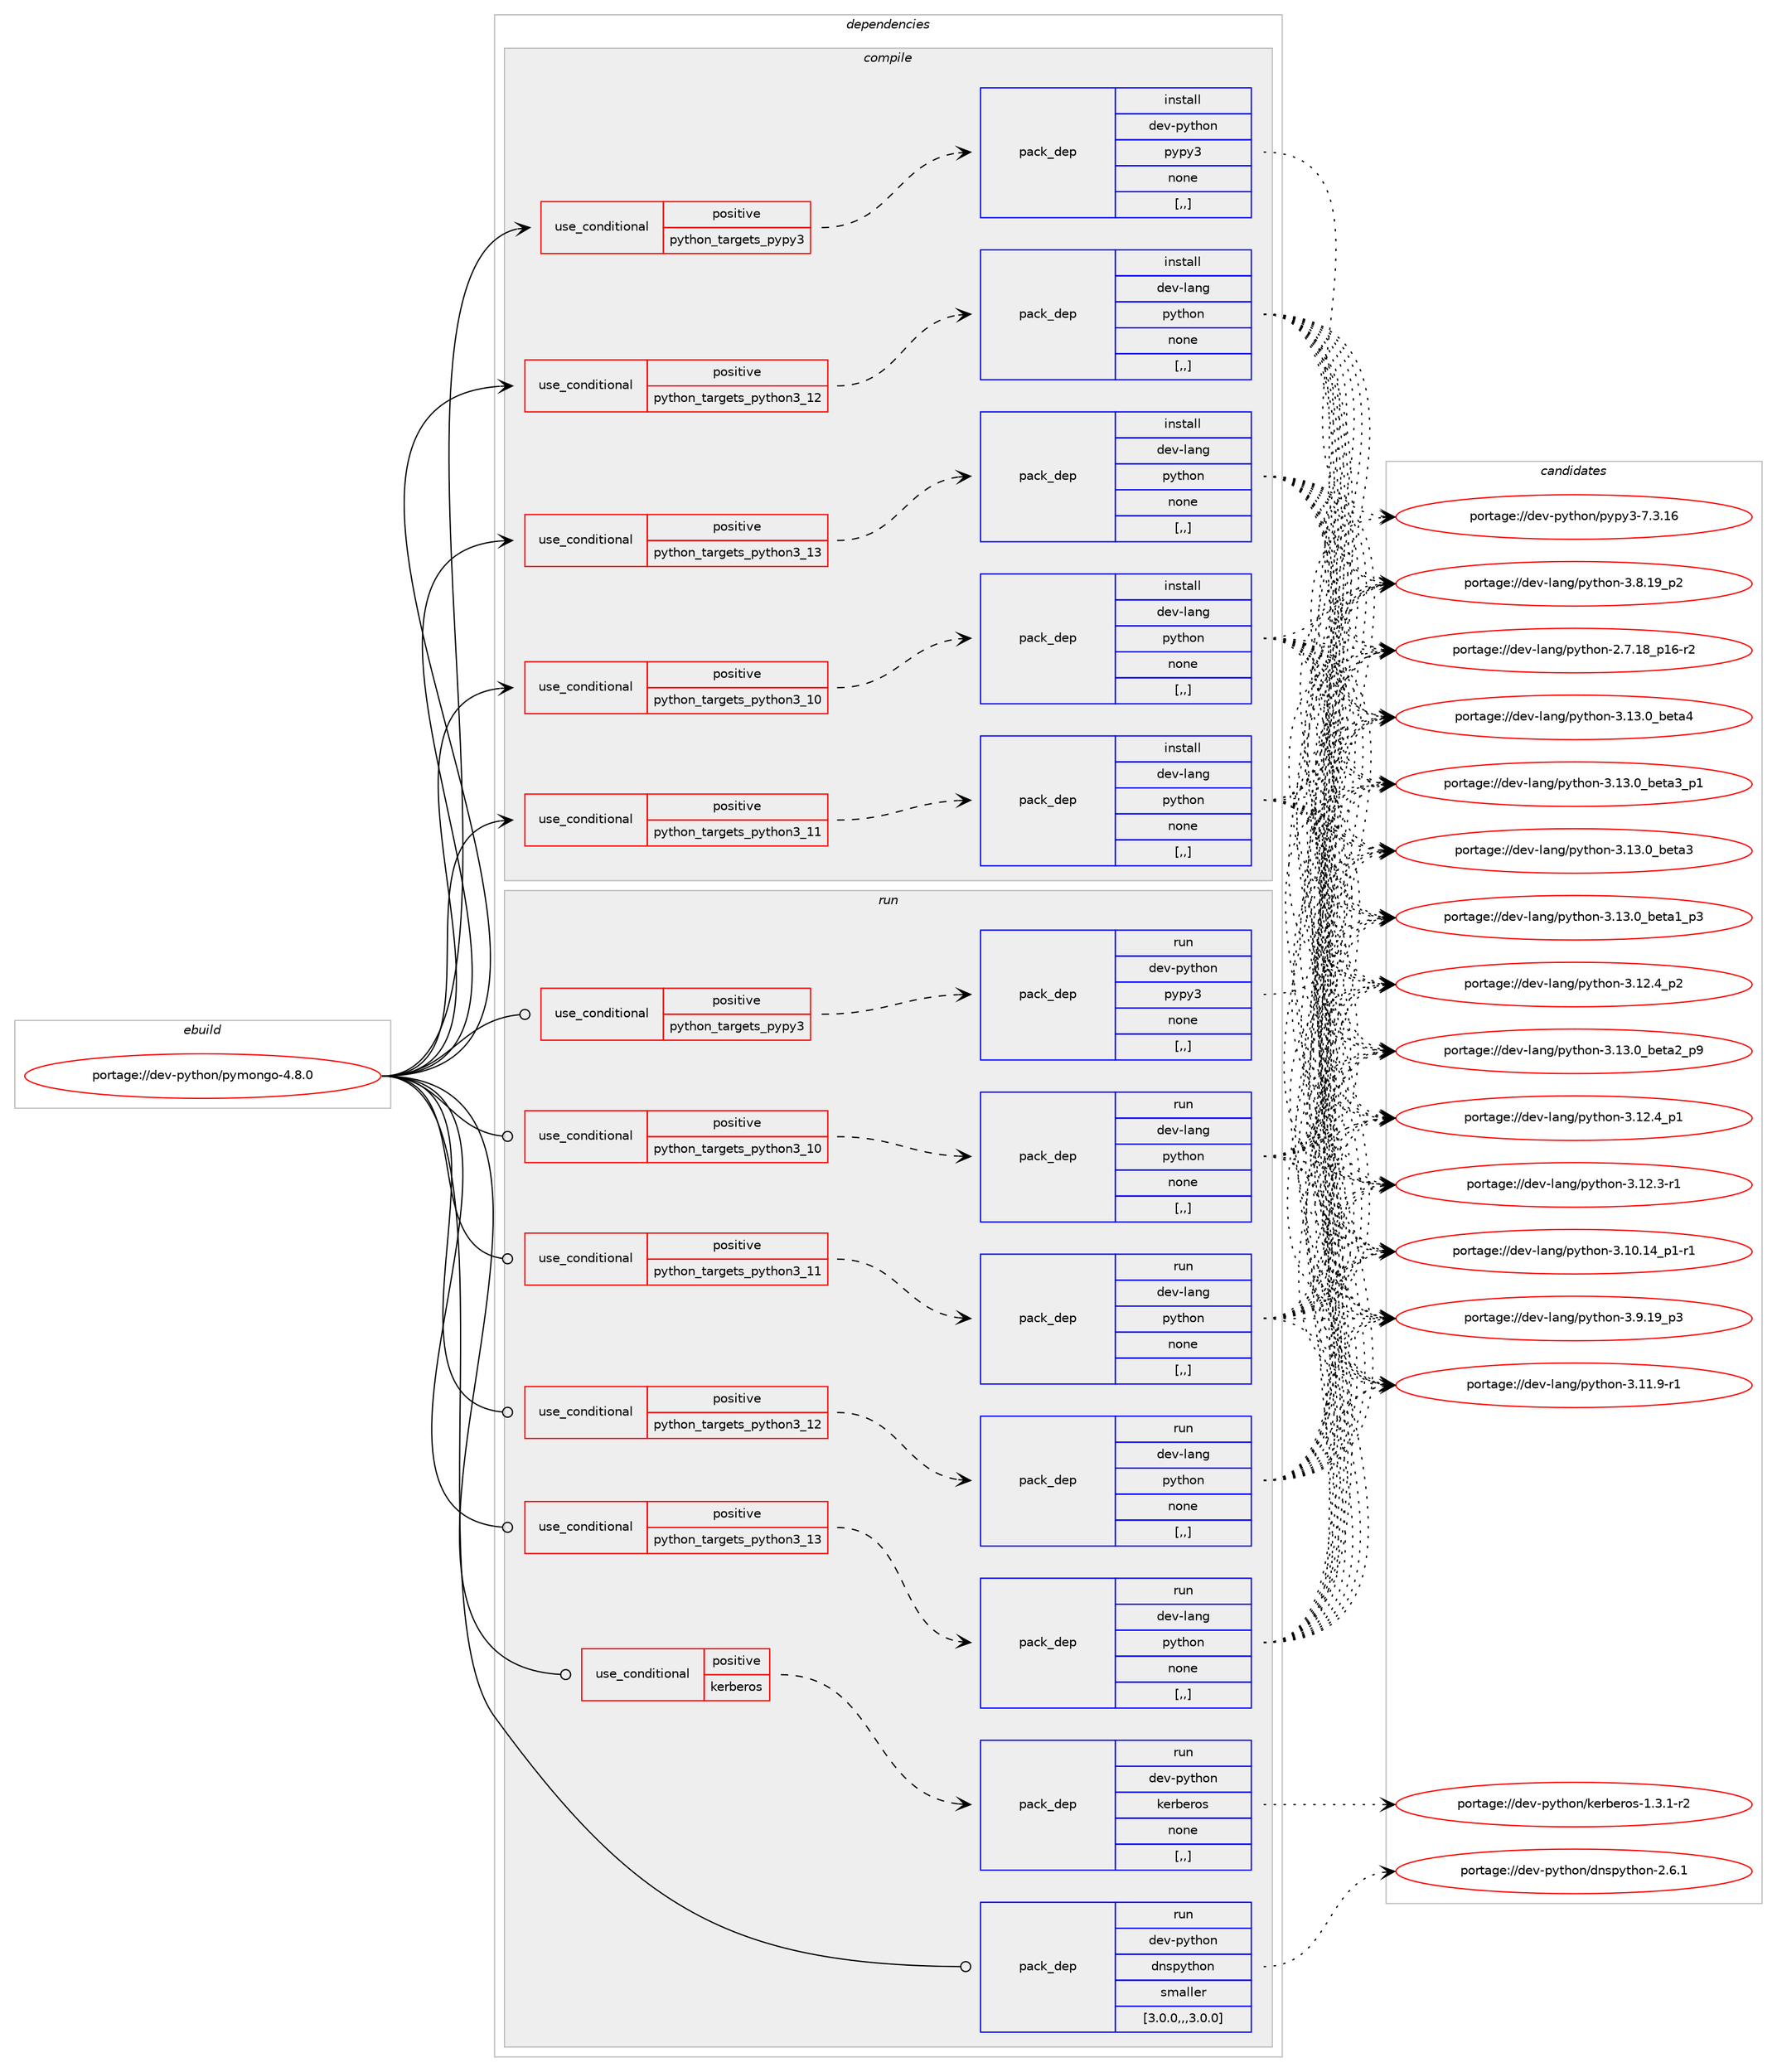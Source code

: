 digraph prolog {

# *************
# Graph options
# *************

newrank=true;
concentrate=true;
compound=true;
graph [rankdir=LR,fontname=Helvetica,fontsize=10,ranksep=1.5];#, ranksep=2.5, nodesep=0.2];
edge  [arrowhead=vee];
node  [fontname=Helvetica,fontsize=10];

# **********
# The ebuild
# **********

subgraph cluster_leftcol {
color=gray;
label=<<i>ebuild</i>>;
id [label="portage://dev-python/pymongo-4.8.0", color=red, width=4, href="../dev-python/pymongo-4.8.0.svg"];
}

# ****************
# The dependencies
# ****************

subgraph cluster_midcol {
color=gray;
label=<<i>dependencies</i>>;
subgraph cluster_compile {
fillcolor="#eeeeee";
style=filled;
label=<<i>compile</i>>;
subgraph cond37256 {
dependency157553 [label=<<TABLE BORDER="0" CELLBORDER="1" CELLSPACING="0" CELLPADDING="4"><TR><TD ROWSPAN="3" CELLPADDING="10">use_conditional</TD></TR><TR><TD>positive</TD></TR><TR><TD>python_targets_pypy3</TD></TR></TABLE>>, shape=none, color=red];
subgraph pack119039 {
dependency157554 [label=<<TABLE BORDER="0" CELLBORDER="1" CELLSPACING="0" CELLPADDING="4" WIDTH="220"><TR><TD ROWSPAN="6" CELLPADDING="30">pack_dep</TD></TR><TR><TD WIDTH="110">install</TD></TR><TR><TD>dev-python</TD></TR><TR><TD>pypy3</TD></TR><TR><TD>none</TD></TR><TR><TD>[,,]</TD></TR></TABLE>>, shape=none, color=blue];
}
dependency157553:e -> dependency157554:w [weight=20,style="dashed",arrowhead="vee"];
}
id:e -> dependency157553:w [weight=20,style="solid",arrowhead="vee"];
subgraph cond37257 {
dependency157555 [label=<<TABLE BORDER="0" CELLBORDER="1" CELLSPACING="0" CELLPADDING="4"><TR><TD ROWSPAN="3" CELLPADDING="10">use_conditional</TD></TR><TR><TD>positive</TD></TR><TR><TD>python_targets_python3_10</TD></TR></TABLE>>, shape=none, color=red];
subgraph pack119040 {
dependency157556 [label=<<TABLE BORDER="0" CELLBORDER="1" CELLSPACING="0" CELLPADDING="4" WIDTH="220"><TR><TD ROWSPAN="6" CELLPADDING="30">pack_dep</TD></TR><TR><TD WIDTH="110">install</TD></TR><TR><TD>dev-lang</TD></TR><TR><TD>python</TD></TR><TR><TD>none</TD></TR><TR><TD>[,,]</TD></TR></TABLE>>, shape=none, color=blue];
}
dependency157555:e -> dependency157556:w [weight=20,style="dashed",arrowhead="vee"];
}
id:e -> dependency157555:w [weight=20,style="solid",arrowhead="vee"];
subgraph cond37258 {
dependency157557 [label=<<TABLE BORDER="0" CELLBORDER="1" CELLSPACING="0" CELLPADDING="4"><TR><TD ROWSPAN="3" CELLPADDING="10">use_conditional</TD></TR><TR><TD>positive</TD></TR><TR><TD>python_targets_python3_11</TD></TR></TABLE>>, shape=none, color=red];
subgraph pack119041 {
dependency157558 [label=<<TABLE BORDER="0" CELLBORDER="1" CELLSPACING="0" CELLPADDING="4" WIDTH="220"><TR><TD ROWSPAN="6" CELLPADDING="30">pack_dep</TD></TR><TR><TD WIDTH="110">install</TD></TR><TR><TD>dev-lang</TD></TR><TR><TD>python</TD></TR><TR><TD>none</TD></TR><TR><TD>[,,]</TD></TR></TABLE>>, shape=none, color=blue];
}
dependency157557:e -> dependency157558:w [weight=20,style="dashed",arrowhead="vee"];
}
id:e -> dependency157557:w [weight=20,style="solid",arrowhead="vee"];
subgraph cond37259 {
dependency157559 [label=<<TABLE BORDER="0" CELLBORDER="1" CELLSPACING="0" CELLPADDING="4"><TR><TD ROWSPAN="3" CELLPADDING="10">use_conditional</TD></TR><TR><TD>positive</TD></TR><TR><TD>python_targets_python3_12</TD></TR></TABLE>>, shape=none, color=red];
subgraph pack119042 {
dependency157560 [label=<<TABLE BORDER="0" CELLBORDER="1" CELLSPACING="0" CELLPADDING="4" WIDTH="220"><TR><TD ROWSPAN="6" CELLPADDING="30">pack_dep</TD></TR><TR><TD WIDTH="110">install</TD></TR><TR><TD>dev-lang</TD></TR><TR><TD>python</TD></TR><TR><TD>none</TD></TR><TR><TD>[,,]</TD></TR></TABLE>>, shape=none, color=blue];
}
dependency157559:e -> dependency157560:w [weight=20,style="dashed",arrowhead="vee"];
}
id:e -> dependency157559:w [weight=20,style="solid",arrowhead="vee"];
subgraph cond37260 {
dependency157561 [label=<<TABLE BORDER="0" CELLBORDER="1" CELLSPACING="0" CELLPADDING="4"><TR><TD ROWSPAN="3" CELLPADDING="10">use_conditional</TD></TR><TR><TD>positive</TD></TR><TR><TD>python_targets_python3_13</TD></TR></TABLE>>, shape=none, color=red];
subgraph pack119043 {
dependency157562 [label=<<TABLE BORDER="0" CELLBORDER="1" CELLSPACING="0" CELLPADDING="4" WIDTH="220"><TR><TD ROWSPAN="6" CELLPADDING="30">pack_dep</TD></TR><TR><TD WIDTH="110">install</TD></TR><TR><TD>dev-lang</TD></TR><TR><TD>python</TD></TR><TR><TD>none</TD></TR><TR><TD>[,,]</TD></TR></TABLE>>, shape=none, color=blue];
}
dependency157561:e -> dependency157562:w [weight=20,style="dashed",arrowhead="vee"];
}
id:e -> dependency157561:w [weight=20,style="solid",arrowhead="vee"];
}
subgraph cluster_compileandrun {
fillcolor="#eeeeee";
style=filled;
label=<<i>compile and run</i>>;
}
subgraph cluster_run {
fillcolor="#eeeeee";
style=filled;
label=<<i>run</i>>;
subgraph cond37261 {
dependency157563 [label=<<TABLE BORDER="0" CELLBORDER="1" CELLSPACING="0" CELLPADDING="4"><TR><TD ROWSPAN="3" CELLPADDING="10">use_conditional</TD></TR><TR><TD>positive</TD></TR><TR><TD>kerberos</TD></TR></TABLE>>, shape=none, color=red];
subgraph pack119044 {
dependency157564 [label=<<TABLE BORDER="0" CELLBORDER="1" CELLSPACING="0" CELLPADDING="4" WIDTH="220"><TR><TD ROWSPAN="6" CELLPADDING="30">pack_dep</TD></TR><TR><TD WIDTH="110">run</TD></TR><TR><TD>dev-python</TD></TR><TR><TD>kerberos</TD></TR><TR><TD>none</TD></TR><TR><TD>[,,]</TD></TR></TABLE>>, shape=none, color=blue];
}
dependency157563:e -> dependency157564:w [weight=20,style="dashed",arrowhead="vee"];
}
id:e -> dependency157563:w [weight=20,style="solid",arrowhead="odot"];
subgraph cond37262 {
dependency157565 [label=<<TABLE BORDER="0" CELLBORDER="1" CELLSPACING="0" CELLPADDING="4"><TR><TD ROWSPAN="3" CELLPADDING="10">use_conditional</TD></TR><TR><TD>positive</TD></TR><TR><TD>python_targets_pypy3</TD></TR></TABLE>>, shape=none, color=red];
subgraph pack119045 {
dependency157566 [label=<<TABLE BORDER="0" CELLBORDER="1" CELLSPACING="0" CELLPADDING="4" WIDTH="220"><TR><TD ROWSPAN="6" CELLPADDING="30">pack_dep</TD></TR><TR><TD WIDTH="110">run</TD></TR><TR><TD>dev-python</TD></TR><TR><TD>pypy3</TD></TR><TR><TD>none</TD></TR><TR><TD>[,,]</TD></TR></TABLE>>, shape=none, color=blue];
}
dependency157565:e -> dependency157566:w [weight=20,style="dashed",arrowhead="vee"];
}
id:e -> dependency157565:w [weight=20,style="solid",arrowhead="odot"];
subgraph cond37263 {
dependency157567 [label=<<TABLE BORDER="0" CELLBORDER="1" CELLSPACING="0" CELLPADDING="4"><TR><TD ROWSPAN="3" CELLPADDING="10">use_conditional</TD></TR><TR><TD>positive</TD></TR><TR><TD>python_targets_python3_10</TD></TR></TABLE>>, shape=none, color=red];
subgraph pack119046 {
dependency157568 [label=<<TABLE BORDER="0" CELLBORDER="1" CELLSPACING="0" CELLPADDING="4" WIDTH="220"><TR><TD ROWSPAN="6" CELLPADDING="30">pack_dep</TD></TR><TR><TD WIDTH="110">run</TD></TR><TR><TD>dev-lang</TD></TR><TR><TD>python</TD></TR><TR><TD>none</TD></TR><TR><TD>[,,]</TD></TR></TABLE>>, shape=none, color=blue];
}
dependency157567:e -> dependency157568:w [weight=20,style="dashed",arrowhead="vee"];
}
id:e -> dependency157567:w [weight=20,style="solid",arrowhead="odot"];
subgraph cond37264 {
dependency157569 [label=<<TABLE BORDER="0" CELLBORDER="1" CELLSPACING="0" CELLPADDING="4"><TR><TD ROWSPAN="3" CELLPADDING="10">use_conditional</TD></TR><TR><TD>positive</TD></TR><TR><TD>python_targets_python3_11</TD></TR></TABLE>>, shape=none, color=red];
subgraph pack119047 {
dependency157570 [label=<<TABLE BORDER="0" CELLBORDER="1" CELLSPACING="0" CELLPADDING="4" WIDTH="220"><TR><TD ROWSPAN="6" CELLPADDING="30">pack_dep</TD></TR><TR><TD WIDTH="110">run</TD></TR><TR><TD>dev-lang</TD></TR><TR><TD>python</TD></TR><TR><TD>none</TD></TR><TR><TD>[,,]</TD></TR></TABLE>>, shape=none, color=blue];
}
dependency157569:e -> dependency157570:w [weight=20,style="dashed",arrowhead="vee"];
}
id:e -> dependency157569:w [weight=20,style="solid",arrowhead="odot"];
subgraph cond37265 {
dependency157571 [label=<<TABLE BORDER="0" CELLBORDER="1" CELLSPACING="0" CELLPADDING="4"><TR><TD ROWSPAN="3" CELLPADDING="10">use_conditional</TD></TR><TR><TD>positive</TD></TR><TR><TD>python_targets_python3_12</TD></TR></TABLE>>, shape=none, color=red];
subgraph pack119048 {
dependency157572 [label=<<TABLE BORDER="0" CELLBORDER="1" CELLSPACING="0" CELLPADDING="4" WIDTH="220"><TR><TD ROWSPAN="6" CELLPADDING="30">pack_dep</TD></TR><TR><TD WIDTH="110">run</TD></TR><TR><TD>dev-lang</TD></TR><TR><TD>python</TD></TR><TR><TD>none</TD></TR><TR><TD>[,,]</TD></TR></TABLE>>, shape=none, color=blue];
}
dependency157571:e -> dependency157572:w [weight=20,style="dashed",arrowhead="vee"];
}
id:e -> dependency157571:w [weight=20,style="solid",arrowhead="odot"];
subgraph cond37266 {
dependency157573 [label=<<TABLE BORDER="0" CELLBORDER="1" CELLSPACING="0" CELLPADDING="4"><TR><TD ROWSPAN="3" CELLPADDING="10">use_conditional</TD></TR><TR><TD>positive</TD></TR><TR><TD>python_targets_python3_13</TD></TR></TABLE>>, shape=none, color=red];
subgraph pack119049 {
dependency157574 [label=<<TABLE BORDER="0" CELLBORDER="1" CELLSPACING="0" CELLPADDING="4" WIDTH="220"><TR><TD ROWSPAN="6" CELLPADDING="30">pack_dep</TD></TR><TR><TD WIDTH="110">run</TD></TR><TR><TD>dev-lang</TD></TR><TR><TD>python</TD></TR><TR><TD>none</TD></TR><TR><TD>[,,]</TD></TR></TABLE>>, shape=none, color=blue];
}
dependency157573:e -> dependency157574:w [weight=20,style="dashed",arrowhead="vee"];
}
id:e -> dependency157573:w [weight=20,style="solid",arrowhead="odot"];
subgraph pack119050 {
dependency157575 [label=<<TABLE BORDER="0" CELLBORDER="1" CELLSPACING="0" CELLPADDING="4" WIDTH="220"><TR><TD ROWSPAN="6" CELLPADDING="30">pack_dep</TD></TR><TR><TD WIDTH="110">run</TD></TR><TR><TD>dev-python</TD></TR><TR><TD>dnspython</TD></TR><TR><TD>smaller</TD></TR><TR><TD>[3.0.0,,,3.0.0]</TD></TR></TABLE>>, shape=none, color=blue];
}
id:e -> dependency157575:w [weight=20,style="solid",arrowhead="odot"];
}
}

# **************
# The candidates
# **************

subgraph cluster_choices {
rank=same;
color=gray;
label=<<i>candidates</i>>;

subgraph choice119039 {
color=black;
nodesep=1;
choice10010111845112121116104111110471121211121215145554651464954 [label="portage://dev-python/pypy3-7.3.16", color=red, width=4,href="../dev-python/pypy3-7.3.16.svg"];
dependency157554:e -> choice10010111845112121116104111110471121211121215145554651464954:w [style=dotted,weight="100"];
}
subgraph choice119040 {
color=black;
nodesep=1;
choice1001011184510897110103471121211161041111104551464951464895981011169752 [label="portage://dev-lang/python-3.13.0_beta4", color=red, width=4,href="../dev-lang/python-3.13.0_beta4.svg"];
choice10010111845108971101034711212111610411111045514649514648959810111697519511249 [label="portage://dev-lang/python-3.13.0_beta3_p1", color=red, width=4,href="../dev-lang/python-3.13.0_beta3_p1.svg"];
choice1001011184510897110103471121211161041111104551464951464895981011169751 [label="portage://dev-lang/python-3.13.0_beta3", color=red, width=4,href="../dev-lang/python-3.13.0_beta3.svg"];
choice10010111845108971101034711212111610411111045514649514648959810111697509511257 [label="portage://dev-lang/python-3.13.0_beta2_p9", color=red, width=4,href="../dev-lang/python-3.13.0_beta2_p9.svg"];
choice10010111845108971101034711212111610411111045514649514648959810111697499511251 [label="portage://dev-lang/python-3.13.0_beta1_p3", color=red, width=4,href="../dev-lang/python-3.13.0_beta1_p3.svg"];
choice100101118451089711010347112121116104111110455146495046529511250 [label="portage://dev-lang/python-3.12.4_p2", color=red, width=4,href="../dev-lang/python-3.12.4_p2.svg"];
choice100101118451089711010347112121116104111110455146495046529511249 [label="portage://dev-lang/python-3.12.4_p1", color=red, width=4,href="../dev-lang/python-3.12.4_p1.svg"];
choice100101118451089711010347112121116104111110455146495046514511449 [label="portage://dev-lang/python-3.12.3-r1", color=red, width=4,href="../dev-lang/python-3.12.3-r1.svg"];
choice100101118451089711010347112121116104111110455146494946574511449 [label="portage://dev-lang/python-3.11.9-r1", color=red, width=4,href="../dev-lang/python-3.11.9-r1.svg"];
choice100101118451089711010347112121116104111110455146494846495295112494511449 [label="portage://dev-lang/python-3.10.14_p1-r1", color=red, width=4,href="../dev-lang/python-3.10.14_p1-r1.svg"];
choice100101118451089711010347112121116104111110455146574649579511251 [label="portage://dev-lang/python-3.9.19_p3", color=red, width=4,href="../dev-lang/python-3.9.19_p3.svg"];
choice100101118451089711010347112121116104111110455146564649579511250 [label="portage://dev-lang/python-3.8.19_p2", color=red, width=4,href="../dev-lang/python-3.8.19_p2.svg"];
choice100101118451089711010347112121116104111110455046554649569511249544511450 [label="portage://dev-lang/python-2.7.18_p16-r2", color=red, width=4,href="../dev-lang/python-2.7.18_p16-r2.svg"];
dependency157556:e -> choice1001011184510897110103471121211161041111104551464951464895981011169752:w [style=dotted,weight="100"];
dependency157556:e -> choice10010111845108971101034711212111610411111045514649514648959810111697519511249:w [style=dotted,weight="100"];
dependency157556:e -> choice1001011184510897110103471121211161041111104551464951464895981011169751:w [style=dotted,weight="100"];
dependency157556:e -> choice10010111845108971101034711212111610411111045514649514648959810111697509511257:w [style=dotted,weight="100"];
dependency157556:e -> choice10010111845108971101034711212111610411111045514649514648959810111697499511251:w [style=dotted,weight="100"];
dependency157556:e -> choice100101118451089711010347112121116104111110455146495046529511250:w [style=dotted,weight="100"];
dependency157556:e -> choice100101118451089711010347112121116104111110455146495046529511249:w [style=dotted,weight="100"];
dependency157556:e -> choice100101118451089711010347112121116104111110455146495046514511449:w [style=dotted,weight="100"];
dependency157556:e -> choice100101118451089711010347112121116104111110455146494946574511449:w [style=dotted,weight="100"];
dependency157556:e -> choice100101118451089711010347112121116104111110455146494846495295112494511449:w [style=dotted,weight="100"];
dependency157556:e -> choice100101118451089711010347112121116104111110455146574649579511251:w [style=dotted,weight="100"];
dependency157556:e -> choice100101118451089711010347112121116104111110455146564649579511250:w [style=dotted,weight="100"];
dependency157556:e -> choice100101118451089711010347112121116104111110455046554649569511249544511450:w [style=dotted,weight="100"];
}
subgraph choice119041 {
color=black;
nodesep=1;
choice1001011184510897110103471121211161041111104551464951464895981011169752 [label="portage://dev-lang/python-3.13.0_beta4", color=red, width=4,href="../dev-lang/python-3.13.0_beta4.svg"];
choice10010111845108971101034711212111610411111045514649514648959810111697519511249 [label="portage://dev-lang/python-3.13.0_beta3_p1", color=red, width=4,href="../dev-lang/python-3.13.0_beta3_p1.svg"];
choice1001011184510897110103471121211161041111104551464951464895981011169751 [label="portage://dev-lang/python-3.13.0_beta3", color=red, width=4,href="../dev-lang/python-3.13.0_beta3.svg"];
choice10010111845108971101034711212111610411111045514649514648959810111697509511257 [label="portage://dev-lang/python-3.13.0_beta2_p9", color=red, width=4,href="../dev-lang/python-3.13.0_beta2_p9.svg"];
choice10010111845108971101034711212111610411111045514649514648959810111697499511251 [label="portage://dev-lang/python-3.13.0_beta1_p3", color=red, width=4,href="../dev-lang/python-3.13.0_beta1_p3.svg"];
choice100101118451089711010347112121116104111110455146495046529511250 [label="portage://dev-lang/python-3.12.4_p2", color=red, width=4,href="../dev-lang/python-3.12.4_p2.svg"];
choice100101118451089711010347112121116104111110455146495046529511249 [label="portage://dev-lang/python-3.12.4_p1", color=red, width=4,href="../dev-lang/python-3.12.4_p1.svg"];
choice100101118451089711010347112121116104111110455146495046514511449 [label="portage://dev-lang/python-3.12.3-r1", color=red, width=4,href="../dev-lang/python-3.12.3-r1.svg"];
choice100101118451089711010347112121116104111110455146494946574511449 [label="portage://dev-lang/python-3.11.9-r1", color=red, width=4,href="../dev-lang/python-3.11.9-r1.svg"];
choice100101118451089711010347112121116104111110455146494846495295112494511449 [label="portage://dev-lang/python-3.10.14_p1-r1", color=red, width=4,href="../dev-lang/python-3.10.14_p1-r1.svg"];
choice100101118451089711010347112121116104111110455146574649579511251 [label="portage://dev-lang/python-3.9.19_p3", color=red, width=4,href="../dev-lang/python-3.9.19_p3.svg"];
choice100101118451089711010347112121116104111110455146564649579511250 [label="portage://dev-lang/python-3.8.19_p2", color=red, width=4,href="../dev-lang/python-3.8.19_p2.svg"];
choice100101118451089711010347112121116104111110455046554649569511249544511450 [label="portage://dev-lang/python-2.7.18_p16-r2", color=red, width=4,href="../dev-lang/python-2.7.18_p16-r2.svg"];
dependency157558:e -> choice1001011184510897110103471121211161041111104551464951464895981011169752:w [style=dotted,weight="100"];
dependency157558:e -> choice10010111845108971101034711212111610411111045514649514648959810111697519511249:w [style=dotted,weight="100"];
dependency157558:e -> choice1001011184510897110103471121211161041111104551464951464895981011169751:w [style=dotted,weight="100"];
dependency157558:e -> choice10010111845108971101034711212111610411111045514649514648959810111697509511257:w [style=dotted,weight="100"];
dependency157558:e -> choice10010111845108971101034711212111610411111045514649514648959810111697499511251:w [style=dotted,weight="100"];
dependency157558:e -> choice100101118451089711010347112121116104111110455146495046529511250:w [style=dotted,weight="100"];
dependency157558:e -> choice100101118451089711010347112121116104111110455146495046529511249:w [style=dotted,weight="100"];
dependency157558:e -> choice100101118451089711010347112121116104111110455146495046514511449:w [style=dotted,weight="100"];
dependency157558:e -> choice100101118451089711010347112121116104111110455146494946574511449:w [style=dotted,weight="100"];
dependency157558:e -> choice100101118451089711010347112121116104111110455146494846495295112494511449:w [style=dotted,weight="100"];
dependency157558:e -> choice100101118451089711010347112121116104111110455146574649579511251:w [style=dotted,weight="100"];
dependency157558:e -> choice100101118451089711010347112121116104111110455146564649579511250:w [style=dotted,weight="100"];
dependency157558:e -> choice100101118451089711010347112121116104111110455046554649569511249544511450:w [style=dotted,weight="100"];
}
subgraph choice119042 {
color=black;
nodesep=1;
choice1001011184510897110103471121211161041111104551464951464895981011169752 [label="portage://dev-lang/python-3.13.0_beta4", color=red, width=4,href="../dev-lang/python-3.13.0_beta4.svg"];
choice10010111845108971101034711212111610411111045514649514648959810111697519511249 [label="portage://dev-lang/python-3.13.0_beta3_p1", color=red, width=4,href="../dev-lang/python-3.13.0_beta3_p1.svg"];
choice1001011184510897110103471121211161041111104551464951464895981011169751 [label="portage://dev-lang/python-3.13.0_beta3", color=red, width=4,href="../dev-lang/python-3.13.0_beta3.svg"];
choice10010111845108971101034711212111610411111045514649514648959810111697509511257 [label="portage://dev-lang/python-3.13.0_beta2_p9", color=red, width=4,href="../dev-lang/python-3.13.0_beta2_p9.svg"];
choice10010111845108971101034711212111610411111045514649514648959810111697499511251 [label="portage://dev-lang/python-3.13.0_beta1_p3", color=red, width=4,href="../dev-lang/python-3.13.0_beta1_p3.svg"];
choice100101118451089711010347112121116104111110455146495046529511250 [label="portage://dev-lang/python-3.12.4_p2", color=red, width=4,href="../dev-lang/python-3.12.4_p2.svg"];
choice100101118451089711010347112121116104111110455146495046529511249 [label="portage://dev-lang/python-3.12.4_p1", color=red, width=4,href="../dev-lang/python-3.12.4_p1.svg"];
choice100101118451089711010347112121116104111110455146495046514511449 [label="portage://dev-lang/python-3.12.3-r1", color=red, width=4,href="../dev-lang/python-3.12.3-r1.svg"];
choice100101118451089711010347112121116104111110455146494946574511449 [label="portage://dev-lang/python-3.11.9-r1", color=red, width=4,href="../dev-lang/python-3.11.9-r1.svg"];
choice100101118451089711010347112121116104111110455146494846495295112494511449 [label="portage://dev-lang/python-3.10.14_p1-r1", color=red, width=4,href="../dev-lang/python-3.10.14_p1-r1.svg"];
choice100101118451089711010347112121116104111110455146574649579511251 [label="portage://dev-lang/python-3.9.19_p3", color=red, width=4,href="../dev-lang/python-3.9.19_p3.svg"];
choice100101118451089711010347112121116104111110455146564649579511250 [label="portage://dev-lang/python-3.8.19_p2", color=red, width=4,href="../dev-lang/python-3.8.19_p2.svg"];
choice100101118451089711010347112121116104111110455046554649569511249544511450 [label="portage://dev-lang/python-2.7.18_p16-r2", color=red, width=4,href="../dev-lang/python-2.7.18_p16-r2.svg"];
dependency157560:e -> choice1001011184510897110103471121211161041111104551464951464895981011169752:w [style=dotted,weight="100"];
dependency157560:e -> choice10010111845108971101034711212111610411111045514649514648959810111697519511249:w [style=dotted,weight="100"];
dependency157560:e -> choice1001011184510897110103471121211161041111104551464951464895981011169751:w [style=dotted,weight="100"];
dependency157560:e -> choice10010111845108971101034711212111610411111045514649514648959810111697509511257:w [style=dotted,weight="100"];
dependency157560:e -> choice10010111845108971101034711212111610411111045514649514648959810111697499511251:w [style=dotted,weight="100"];
dependency157560:e -> choice100101118451089711010347112121116104111110455146495046529511250:w [style=dotted,weight="100"];
dependency157560:e -> choice100101118451089711010347112121116104111110455146495046529511249:w [style=dotted,weight="100"];
dependency157560:e -> choice100101118451089711010347112121116104111110455146495046514511449:w [style=dotted,weight="100"];
dependency157560:e -> choice100101118451089711010347112121116104111110455146494946574511449:w [style=dotted,weight="100"];
dependency157560:e -> choice100101118451089711010347112121116104111110455146494846495295112494511449:w [style=dotted,weight="100"];
dependency157560:e -> choice100101118451089711010347112121116104111110455146574649579511251:w [style=dotted,weight="100"];
dependency157560:e -> choice100101118451089711010347112121116104111110455146564649579511250:w [style=dotted,weight="100"];
dependency157560:e -> choice100101118451089711010347112121116104111110455046554649569511249544511450:w [style=dotted,weight="100"];
}
subgraph choice119043 {
color=black;
nodesep=1;
choice1001011184510897110103471121211161041111104551464951464895981011169752 [label="portage://dev-lang/python-3.13.0_beta4", color=red, width=4,href="../dev-lang/python-3.13.0_beta4.svg"];
choice10010111845108971101034711212111610411111045514649514648959810111697519511249 [label="portage://dev-lang/python-3.13.0_beta3_p1", color=red, width=4,href="../dev-lang/python-3.13.0_beta3_p1.svg"];
choice1001011184510897110103471121211161041111104551464951464895981011169751 [label="portage://dev-lang/python-3.13.0_beta3", color=red, width=4,href="../dev-lang/python-3.13.0_beta3.svg"];
choice10010111845108971101034711212111610411111045514649514648959810111697509511257 [label="portage://dev-lang/python-3.13.0_beta2_p9", color=red, width=4,href="../dev-lang/python-3.13.0_beta2_p9.svg"];
choice10010111845108971101034711212111610411111045514649514648959810111697499511251 [label="portage://dev-lang/python-3.13.0_beta1_p3", color=red, width=4,href="../dev-lang/python-3.13.0_beta1_p3.svg"];
choice100101118451089711010347112121116104111110455146495046529511250 [label="portage://dev-lang/python-3.12.4_p2", color=red, width=4,href="../dev-lang/python-3.12.4_p2.svg"];
choice100101118451089711010347112121116104111110455146495046529511249 [label="portage://dev-lang/python-3.12.4_p1", color=red, width=4,href="../dev-lang/python-3.12.4_p1.svg"];
choice100101118451089711010347112121116104111110455146495046514511449 [label="portage://dev-lang/python-3.12.3-r1", color=red, width=4,href="../dev-lang/python-3.12.3-r1.svg"];
choice100101118451089711010347112121116104111110455146494946574511449 [label="portage://dev-lang/python-3.11.9-r1", color=red, width=4,href="../dev-lang/python-3.11.9-r1.svg"];
choice100101118451089711010347112121116104111110455146494846495295112494511449 [label="portage://dev-lang/python-3.10.14_p1-r1", color=red, width=4,href="../dev-lang/python-3.10.14_p1-r1.svg"];
choice100101118451089711010347112121116104111110455146574649579511251 [label="portage://dev-lang/python-3.9.19_p3", color=red, width=4,href="../dev-lang/python-3.9.19_p3.svg"];
choice100101118451089711010347112121116104111110455146564649579511250 [label="portage://dev-lang/python-3.8.19_p2", color=red, width=4,href="../dev-lang/python-3.8.19_p2.svg"];
choice100101118451089711010347112121116104111110455046554649569511249544511450 [label="portage://dev-lang/python-2.7.18_p16-r2", color=red, width=4,href="../dev-lang/python-2.7.18_p16-r2.svg"];
dependency157562:e -> choice1001011184510897110103471121211161041111104551464951464895981011169752:w [style=dotted,weight="100"];
dependency157562:e -> choice10010111845108971101034711212111610411111045514649514648959810111697519511249:w [style=dotted,weight="100"];
dependency157562:e -> choice1001011184510897110103471121211161041111104551464951464895981011169751:w [style=dotted,weight="100"];
dependency157562:e -> choice10010111845108971101034711212111610411111045514649514648959810111697509511257:w [style=dotted,weight="100"];
dependency157562:e -> choice10010111845108971101034711212111610411111045514649514648959810111697499511251:w [style=dotted,weight="100"];
dependency157562:e -> choice100101118451089711010347112121116104111110455146495046529511250:w [style=dotted,weight="100"];
dependency157562:e -> choice100101118451089711010347112121116104111110455146495046529511249:w [style=dotted,weight="100"];
dependency157562:e -> choice100101118451089711010347112121116104111110455146495046514511449:w [style=dotted,weight="100"];
dependency157562:e -> choice100101118451089711010347112121116104111110455146494946574511449:w [style=dotted,weight="100"];
dependency157562:e -> choice100101118451089711010347112121116104111110455146494846495295112494511449:w [style=dotted,weight="100"];
dependency157562:e -> choice100101118451089711010347112121116104111110455146574649579511251:w [style=dotted,weight="100"];
dependency157562:e -> choice100101118451089711010347112121116104111110455146564649579511250:w [style=dotted,weight="100"];
dependency157562:e -> choice100101118451089711010347112121116104111110455046554649569511249544511450:w [style=dotted,weight="100"];
}
subgraph choice119044 {
color=black;
nodesep=1;
choice1001011184511212111610411111047107101114981011141111154549465146494511450 [label="portage://dev-python/kerberos-1.3.1-r2", color=red, width=4,href="../dev-python/kerberos-1.3.1-r2.svg"];
dependency157564:e -> choice1001011184511212111610411111047107101114981011141111154549465146494511450:w [style=dotted,weight="100"];
}
subgraph choice119045 {
color=black;
nodesep=1;
choice10010111845112121116104111110471121211121215145554651464954 [label="portage://dev-python/pypy3-7.3.16", color=red, width=4,href="../dev-python/pypy3-7.3.16.svg"];
dependency157566:e -> choice10010111845112121116104111110471121211121215145554651464954:w [style=dotted,weight="100"];
}
subgraph choice119046 {
color=black;
nodesep=1;
choice1001011184510897110103471121211161041111104551464951464895981011169752 [label="portage://dev-lang/python-3.13.0_beta4", color=red, width=4,href="../dev-lang/python-3.13.0_beta4.svg"];
choice10010111845108971101034711212111610411111045514649514648959810111697519511249 [label="portage://dev-lang/python-3.13.0_beta3_p1", color=red, width=4,href="../dev-lang/python-3.13.0_beta3_p1.svg"];
choice1001011184510897110103471121211161041111104551464951464895981011169751 [label="portage://dev-lang/python-3.13.0_beta3", color=red, width=4,href="../dev-lang/python-3.13.0_beta3.svg"];
choice10010111845108971101034711212111610411111045514649514648959810111697509511257 [label="portage://dev-lang/python-3.13.0_beta2_p9", color=red, width=4,href="../dev-lang/python-3.13.0_beta2_p9.svg"];
choice10010111845108971101034711212111610411111045514649514648959810111697499511251 [label="portage://dev-lang/python-3.13.0_beta1_p3", color=red, width=4,href="../dev-lang/python-3.13.0_beta1_p3.svg"];
choice100101118451089711010347112121116104111110455146495046529511250 [label="portage://dev-lang/python-3.12.4_p2", color=red, width=4,href="../dev-lang/python-3.12.4_p2.svg"];
choice100101118451089711010347112121116104111110455146495046529511249 [label="portage://dev-lang/python-3.12.4_p1", color=red, width=4,href="../dev-lang/python-3.12.4_p1.svg"];
choice100101118451089711010347112121116104111110455146495046514511449 [label="portage://dev-lang/python-3.12.3-r1", color=red, width=4,href="../dev-lang/python-3.12.3-r1.svg"];
choice100101118451089711010347112121116104111110455146494946574511449 [label="portage://dev-lang/python-3.11.9-r1", color=red, width=4,href="../dev-lang/python-3.11.9-r1.svg"];
choice100101118451089711010347112121116104111110455146494846495295112494511449 [label="portage://dev-lang/python-3.10.14_p1-r1", color=red, width=4,href="../dev-lang/python-3.10.14_p1-r1.svg"];
choice100101118451089711010347112121116104111110455146574649579511251 [label="portage://dev-lang/python-3.9.19_p3", color=red, width=4,href="../dev-lang/python-3.9.19_p3.svg"];
choice100101118451089711010347112121116104111110455146564649579511250 [label="portage://dev-lang/python-3.8.19_p2", color=red, width=4,href="../dev-lang/python-3.8.19_p2.svg"];
choice100101118451089711010347112121116104111110455046554649569511249544511450 [label="portage://dev-lang/python-2.7.18_p16-r2", color=red, width=4,href="../dev-lang/python-2.7.18_p16-r2.svg"];
dependency157568:e -> choice1001011184510897110103471121211161041111104551464951464895981011169752:w [style=dotted,weight="100"];
dependency157568:e -> choice10010111845108971101034711212111610411111045514649514648959810111697519511249:w [style=dotted,weight="100"];
dependency157568:e -> choice1001011184510897110103471121211161041111104551464951464895981011169751:w [style=dotted,weight="100"];
dependency157568:e -> choice10010111845108971101034711212111610411111045514649514648959810111697509511257:w [style=dotted,weight="100"];
dependency157568:e -> choice10010111845108971101034711212111610411111045514649514648959810111697499511251:w [style=dotted,weight="100"];
dependency157568:e -> choice100101118451089711010347112121116104111110455146495046529511250:w [style=dotted,weight="100"];
dependency157568:e -> choice100101118451089711010347112121116104111110455146495046529511249:w [style=dotted,weight="100"];
dependency157568:e -> choice100101118451089711010347112121116104111110455146495046514511449:w [style=dotted,weight="100"];
dependency157568:e -> choice100101118451089711010347112121116104111110455146494946574511449:w [style=dotted,weight="100"];
dependency157568:e -> choice100101118451089711010347112121116104111110455146494846495295112494511449:w [style=dotted,weight="100"];
dependency157568:e -> choice100101118451089711010347112121116104111110455146574649579511251:w [style=dotted,weight="100"];
dependency157568:e -> choice100101118451089711010347112121116104111110455146564649579511250:w [style=dotted,weight="100"];
dependency157568:e -> choice100101118451089711010347112121116104111110455046554649569511249544511450:w [style=dotted,weight="100"];
}
subgraph choice119047 {
color=black;
nodesep=1;
choice1001011184510897110103471121211161041111104551464951464895981011169752 [label="portage://dev-lang/python-3.13.0_beta4", color=red, width=4,href="../dev-lang/python-3.13.0_beta4.svg"];
choice10010111845108971101034711212111610411111045514649514648959810111697519511249 [label="portage://dev-lang/python-3.13.0_beta3_p1", color=red, width=4,href="../dev-lang/python-3.13.0_beta3_p1.svg"];
choice1001011184510897110103471121211161041111104551464951464895981011169751 [label="portage://dev-lang/python-3.13.0_beta3", color=red, width=4,href="../dev-lang/python-3.13.0_beta3.svg"];
choice10010111845108971101034711212111610411111045514649514648959810111697509511257 [label="portage://dev-lang/python-3.13.0_beta2_p9", color=red, width=4,href="../dev-lang/python-3.13.0_beta2_p9.svg"];
choice10010111845108971101034711212111610411111045514649514648959810111697499511251 [label="portage://dev-lang/python-3.13.0_beta1_p3", color=red, width=4,href="../dev-lang/python-3.13.0_beta1_p3.svg"];
choice100101118451089711010347112121116104111110455146495046529511250 [label="portage://dev-lang/python-3.12.4_p2", color=red, width=4,href="../dev-lang/python-3.12.4_p2.svg"];
choice100101118451089711010347112121116104111110455146495046529511249 [label="portage://dev-lang/python-3.12.4_p1", color=red, width=4,href="../dev-lang/python-3.12.4_p1.svg"];
choice100101118451089711010347112121116104111110455146495046514511449 [label="portage://dev-lang/python-3.12.3-r1", color=red, width=4,href="../dev-lang/python-3.12.3-r1.svg"];
choice100101118451089711010347112121116104111110455146494946574511449 [label="portage://dev-lang/python-3.11.9-r1", color=red, width=4,href="../dev-lang/python-3.11.9-r1.svg"];
choice100101118451089711010347112121116104111110455146494846495295112494511449 [label="portage://dev-lang/python-3.10.14_p1-r1", color=red, width=4,href="../dev-lang/python-3.10.14_p1-r1.svg"];
choice100101118451089711010347112121116104111110455146574649579511251 [label="portage://dev-lang/python-3.9.19_p3", color=red, width=4,href="../dev-lang/python-3.9.19_p3.svg"];
choice100101118451089711010347112121116104111110455146564649579511250 [label="portage://dev-lang/python-3.8.19_p2", color=red, width=4,href="../dev-lang/python-3.8.19_p2.svg"];
choice100101118451089711010347112121116104111110455046554649569511249544511450 [label="portage://dev-lang/python-2.7.18_p16-r2", color=red, width=4,href="../dev-lang/python-2.7.18_p16-r2.svg"];
dependency157570:e -> choice1001011184510897110103471121211161041111104551464951464895981011169752:w [style=dotted,weight="100"];
dependency157570:e -> choice10010111845108971101034711212111610411111045514649514648959810111697519511249:w [style=dotted,weight="100"];
dependency157570:e -> choice1001011184510897110103471121211161041111104551464951464895981011169751:w [style=dotted,weight="100"];
dependency157570:e -> choice10010111845108971101034711212111610411111045514649514648959810111697509511257:w [style=dotted,weight="100"];
dependency157570:e -> choice10010111845108971101034711212111610411111045514649514648959810111697499511251:w [style=dotted,weight="100"];
dependency157570:e -> choice100101118451089711010347112121116104111110455146495046529511250:w [style=dotted,weight="100"];
dependency157570:e -> choice100101118451089711010347112121116104111110455146495046529511249:w [style=dotted,weight="100"];
dependency157570:e -> choice100101118451089711010347112121116104111110455146495046514511449:w [style=dotted,weight="100"];
dependency157570:e -> choice100101118451089711010347112121116104111110455146494946574511449:w [style=dotted,weight="100"];
dependency157570:e -> choice100101118451089711010347112121116104111110455146494846495295112494511449:w [style=dotted,weight="100"];
dependency157570:e -> choice100101118451089711010347112121116104111110455146574649579511251:w [style=dotted,weight="100"];
dependency157570:e -> choice100101118451089711010347112121116104111110455146564649579511250:w [style=dotted,weight="100"];
dependency157570:e -> choice100101118451089711010347112121116104111110455046554649569511249544511450:w [style=dotted,weight="100"];
}
subgraph choice119048 {
color=black;
nodesep=1;
choice1001011184510897110103471121211161041111104551464951464895981011169752 [label="portage://dev-lang/python-3.13.0_beta4", color=red, width=4,href="../dev-lang/python-3.13.0_beta4.svg"];
choice10010111845108971101034711212111610411111045514649514648959810111697519511249 [label="portage://dev-lang/python-3.13.0_beta3_p1", color=red, width=4,href="../dev-lang/python-3.13.0_beta3_p1.svg"];
choice1001011184510897110103471121211161041111104551464951464895981011169751 [label="portage://dev-lang/python-3.13.0_beta3", color=red, width=4,href="../dev-lang/python-3.13.0_beta3.svg"];
choice10010111845108971101034711212111610411111045514649514648959810111697509511257 [label="portage://dev-lang/python-3.13.0_beta2_p9", color=red, width=4,href="../dev-lang/python-3.13.0_beta2_p9.svg"];
choice10010111845108971101034711212111610411111045514649514648959810111697499511251 [label="portage://dev-lang/python-3.13.0_beta1_p3", color=red, width=4,href="../dev-lang/python-3.13.0_beta1_p3.svg"];
choice100101118451089711010347112121116104111110455146495046529511250 [label="portage://dev-lang/python-3.12.4_p2", color=red, width=4,href="../dev-lang/python-3.12.4_p2.svg"];
choice100101118451089711010347112121116104111110455146495046529511249 [label="portage://dev-lang/python-3.12.4_p1", color=red, width=4,href="../dev-lang/python-3.12.4_p1.svg"];
choice100101118451089711010347112121116104111110455146495046514511449 [label="portage://dev-lang/python-3.12.3-r1", color=red, width=4,href="../dev-lang/python-3.12.3-r1.svg"];
choice100101118451089711010347112121116104111110455146494946574511449 [label="portage://dev-lang/python-3.11.9-r1", color=red, width=4,href="../dev-lang/python-3.11.9-r1.svg"];
choice100101118451089711010347112121116104111110455146494846495295112494511449 [label="portage://dev-lang/python-3.10.14_p1-r1", color=red, width=4,href="../dev-lang/python-3.10.14_p1-r1.svg"];
choice100101118451089711010347112121116104111110455146574649579511251 [label="portage://dev-lang/python-3.9.19_p3", color=red, width=4,href="../dev-lang/python-3.9.19_p3.svg"];
choice100101118451089711010347112121116104111110455146564649579511250 [label="portage://dev-lang/python-3.8.19_p2", color=red, width=4,href="../dev-lang/python-3.8.19_p2.svg"];
choice100101118451089711010347112121116104111110455046554649569511249544511450 [label="portage://dev-lang/python-2.7.18_p16-r2", color=red, width=4,href="../dev-lang/python-2.7.18_p16-r2.svg"];
dependency157572:e -> choice1001011184510897110103471121211161041111104551464951464895981011169752:w [style=dotted,weight="100"];
dependency157572:e -> choice10010111845108971101034711212111610411111045514649514648959810111697519511249:w [style=dotted,weight="100"];
dependency157572:e -> choice1001011184510897110103471121211161041111104551464951464895981011169751:w [style=dotted,weight="100"];
dependency157572:e -> choice10010111845108971101034711212111610411111045514649514648959810111697509511257:w [style=dotted,weight="100"];
dependency157572:e -> choice10010111845108971101034711212111610411111045514649514648959810111697499511251:w [style=dotted,weight="100"];
dependency157572:e -> choice100101118451089711010347112121116104111110455146495046529511250:w [style=dotted,weight="100"];
dependency157572:e -> choice100101118451089711010347112121116104111110455146495046529511249:w [style=dotted,weight="100"];
dependency157572:e -> choice100101118451089711010347112121116104111110455146495046514511449:w [style=dotted,weight="100"];
dependency157572:e -> choice100101118451089711010347112121116104111110455146494946574511449:w [style=dotted,weight="100"];
dependency157572:e -> choice100101118451089711010347112121116104111110455146494846495295112494511449:w [style=dotted,weight="100"];
dependency157572:e -> choice100101118451089711010347112121116104111110455146574649579511251:w [style=dotted,weight="100"];
dependency157572:e -> choice100101118451089711010347112121116104111110455146564649579511250:w [style=dotted,weight="100"];
dependency157572:e -> choice100101118451089711010347112121116104111110455046554649569511249544511450:w [style=dotted,weight="100"];
}
subgraph choice119049 {
color=black;
nodesep=1;
choice1001011184510897110103471121211161041111104551464951464895981011169752 [label="portage://dev-lang/python-3.13.0_beta4", color=red, width=4,href="../dev-lang/python-3.13.0_beta4.svg"];
choice10010111845108971101034711212111610411111045514649514648959810111697519511249 [label="portage://dev-lang/python-3.13.0_beta3_p1", color=red, width=4,href="../dev-lang/python-3.13.0_beta3_p1.svg"];
choice1001011184510897110103471121211161041111104551464951464895981011169751 [label="portage://dev-lang/python-3.13.0_beta3", color=red, width=4,href="../dev-lang/python-3.13.0_beta3.svg"];
choice10010111845108971101034711212111610411111045514649514648959810111697509511257 [label="portage://dev-lang/python-3.13.0_beta2_p9", color=red, width=4,href="../dev-lang/python-3.13.0_beta2_p9.svg"];
choice10010111845108971101034711212111610411111045514649514648959810111697499511251 [label="portage://dev-lang/python-3.13.0_beta1_p3", color=red, width=4,href="../dev-lang/python-3.13.0_beta1_p3.svg"];
choice100101118451089711010347112121116104111110455146495046529511250 [label="portage://dev-lang/python-3.12.4_p2", color=red, width=4,href="../dev-lang/python-3.12.4_p2.svg"];
choice100101118451089711010347112121116104111110455146495046529511249 [label="portage://dev-lang/python-3.12.4_p1", color=red, width=4,href="../dev-lang/python-3.12.4_p1.svg"];
choice100101118451089711010347112121116104111110455146495046514511449 [label="portage://dev-lang/python-3.12.3-r1", color=red, width=4,href="../dev-lang/python-3.12.3-r1.svg"];
choice100101118451089711010347112121116104111110455146494946574511449 [label="portage://dev-lang/python-3.11.9-r1", color=red, width=4,href="../dev-lang/python-3.11.9-r1.svg"];
choice100101118451089711010347112121116104111110455146494846495295112494511449 [label="portage://dev-lang/python-3.10.14_p1-r1", color=red, width=4,href="../dev-lang/python-3.10.14_p1-r1.svg"];
choice100101118451089711010347112121116104111110455146574649579511251 [label="portage://dev-lang/python-3.9.19_p3", color=red, width=4,href="../dev-lang/python-3.9.19_p3.svg"];
choice100101118451089711010347112121116104111110455146564649579511250 [label="portage://dev-lang/python-3.8.19_p2", color=red, width=4,href="../dev-lang/python-3.8.19_p2.svg"];
choice100101118451089711010347112121116104111110455046554649569511249544511450 [label="portage://dev-lang/python-2.7.18_p16-r2", color=red, width=4,href="../dev-lang/python-2.7.18_p16-r2.svg"];
dependency157574:e -> choice1001011184510897110103471121211161041111104551464951464895981011169752:w [style=dotted,weight="100"];
dependency157574:e -> choice10010111845108971101034711212111610411111045514649514648959810111697519511249:w [style=dotted,weight="100"];
dependency157574:e -> choice1001011184510897110103471121211161041111104551464951464895981011169751:w [style=dotted,weight="100"];
dependency157574:e -> choice10010111845108971101034711212111610411111045514649514648959810111697509511257:w [style=dotted,weight="100"];
dependency157574:e -> choice10010111845108971101034711212111610411111045514649514648959810111697499511251:w [style=dotted,weight="100"];
dependency157574:e -> choice100101118451089711010347112121116104111110455146495046529511250:w [style=dotted,weight="100"];
dependency157574:e -> choice100101118451089711010347112121116104111110455146495046529511249:w [style=dotted,weight="100"];
dependency157574:e -> choice100101118451089711010347112121116104111110455146495046514511449:w [style=dotted,weight="100"];
dependency157574:e -> choice100101118451089711010347112121116104111110455146494946574511449:w [style=dotted,weight="100"];
dependency157574:e -> choice100101118451089711010347112121116104111110455146494846495295112494511449:w [style=dotted,weight="100"];
dependency157574:e -> choice100101118451089711010347112121116104111110455146574649579511251:w [style=dotted,weight="100"];
dependency157574:e -> choice100101118451089711010347112121116104111110455146564649579511250:w [style=dotted,weight="100"];
dependency157574:e -> choice100101118451089711010347112121116104111110455046554649569511249544511450:w [style=dotted,weight="100"];
}
subgraph choice119050 {
color=black;
nodesep=1;
choice1001011184511212111610411111047100110115112121116104111110455046544649 [label="portage://dev-python/dnspython-2.6.1", color=red, width=4,href="../dev-python/dnspython-2.6.1.svg"];
dependency157575:e -> choice1001011184511212111610411111047100110115112121116104111110455046544649:w [style=dotted,weight="100"];
}
}

}
